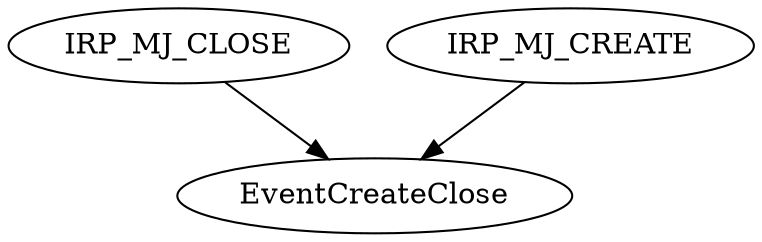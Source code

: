 digraph {
  compound=true;
  0[label="IRP_MJ_CLOSE"; ];
  1[label="EventCreateClose"; ];
  2[label="IRP_MJ_CREATE"; ];
  0 -> 1[];
  2 -> 1[];
}
